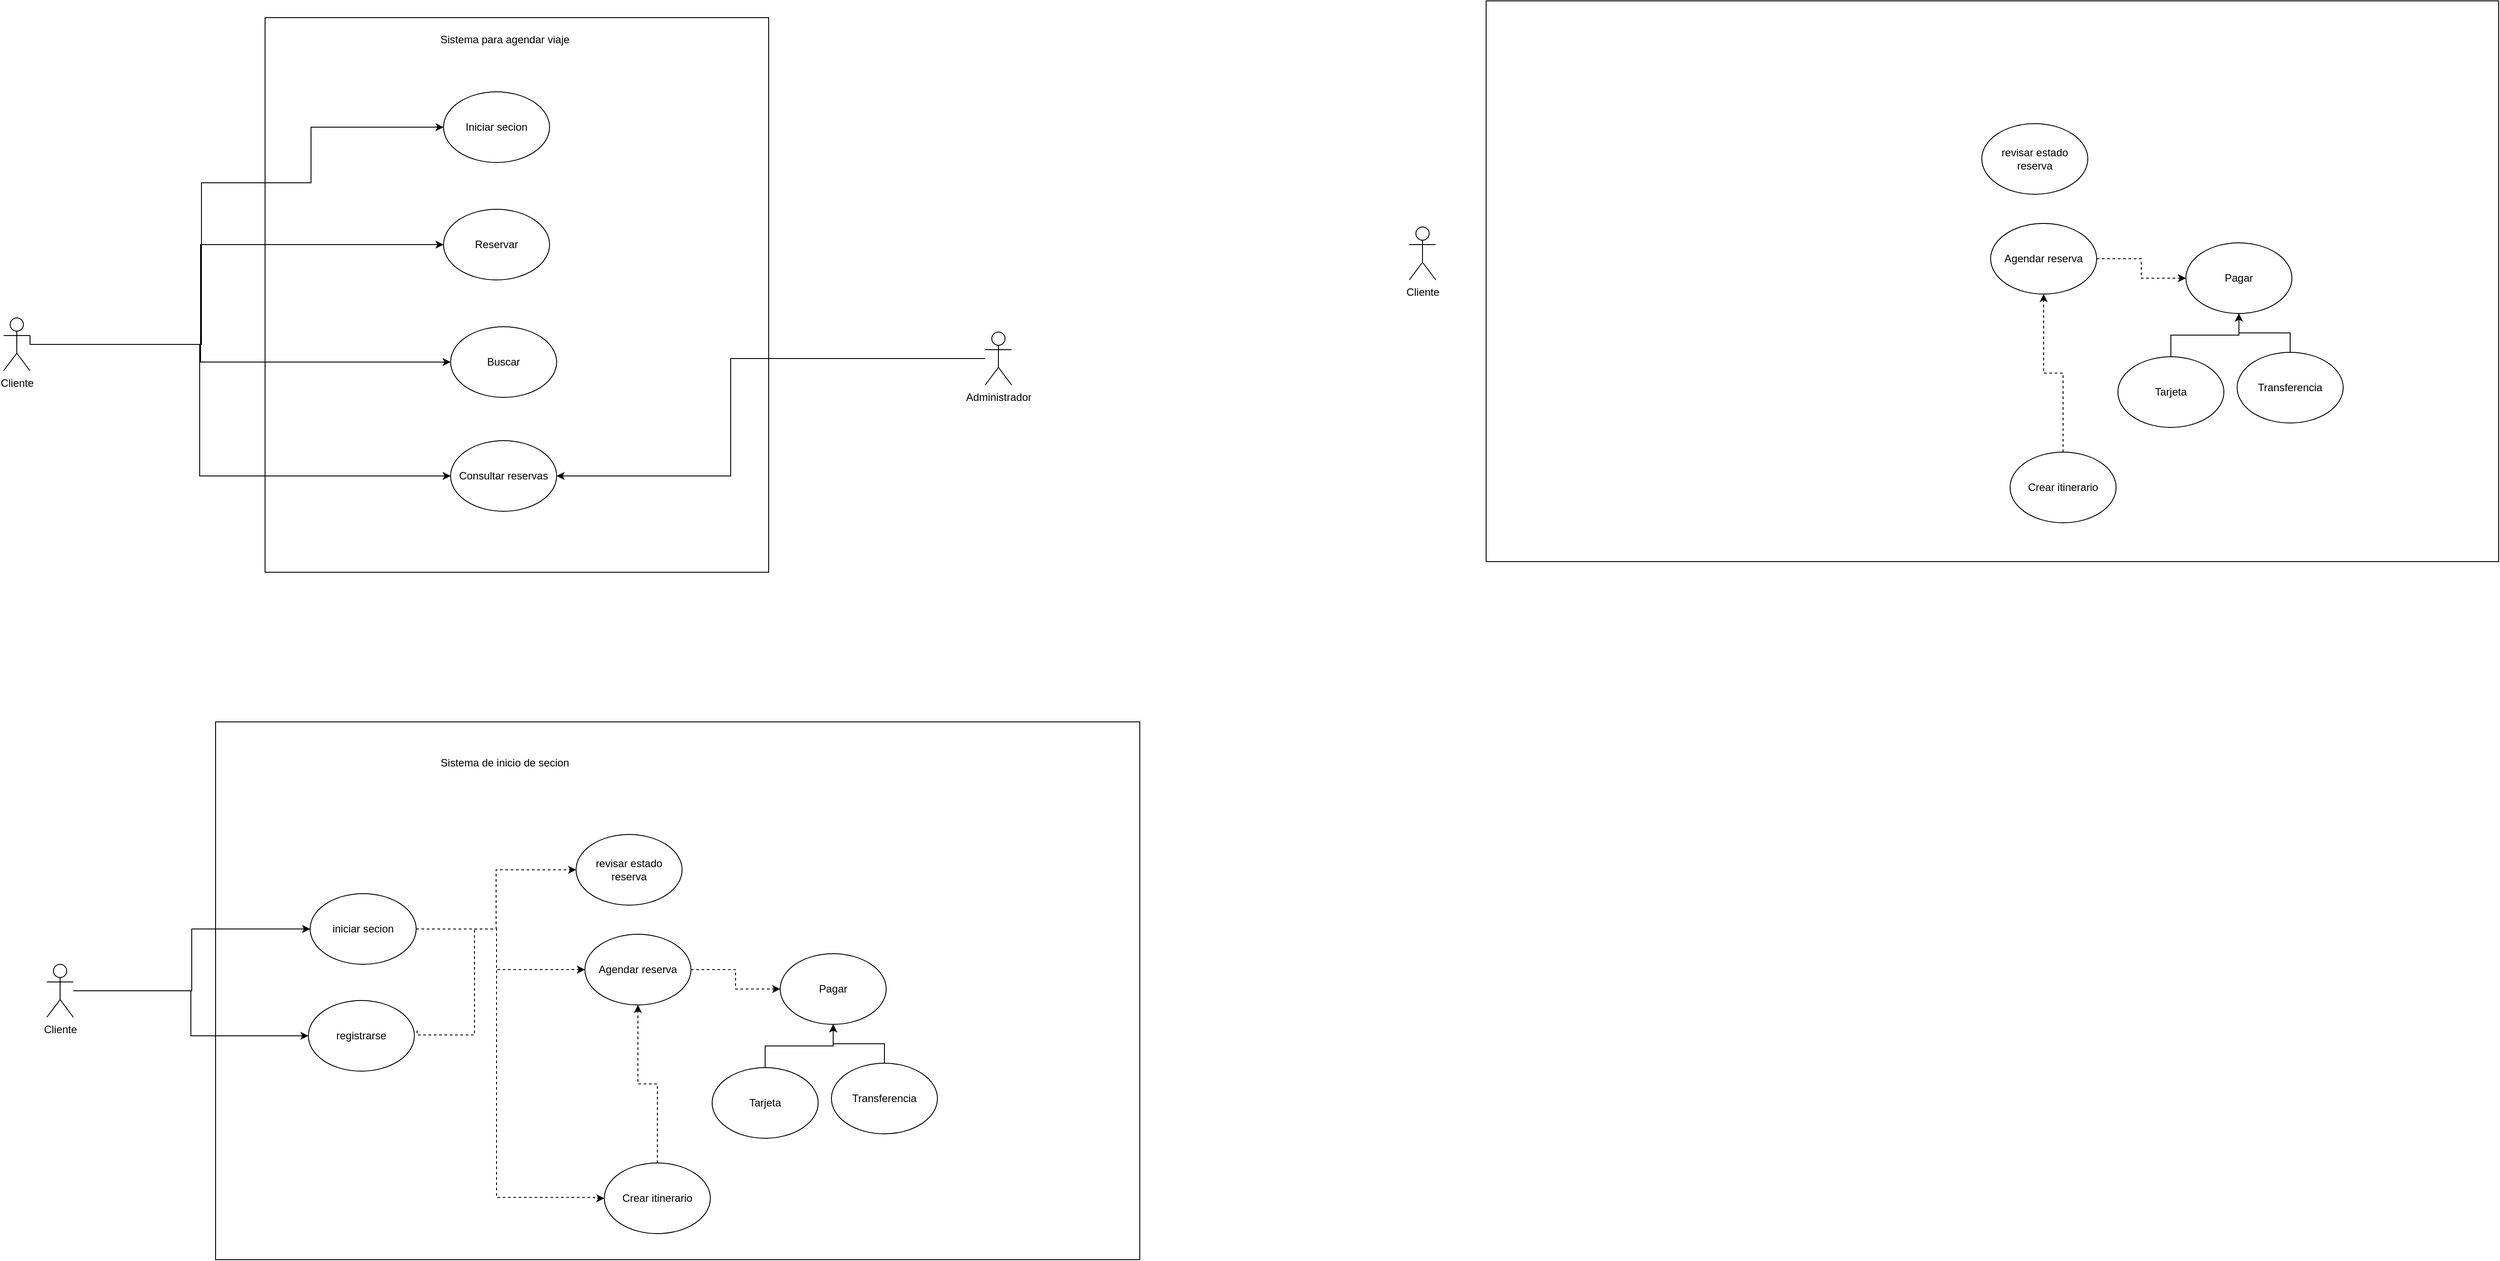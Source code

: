 <mxfile version="24.8.3">
  <diagram name="Página-1" id="wDbXHCgZsaRD1yD6ekFN">
    <mxGraphModel dx="2657" dy="1407" grid="0" gridSize="10" guides="1" tooltips="1" connect="1" arrows="1" fold="1" page="0" pageScale="1" pageWidth="827" pageHeight="1169" math="0" shadow="0">
      <root>
        <mxCell id="0" />
        <mxCell id="1" parent="0" />
        <mxCell id="U0KTLcIbXOTENBuNEpuO-1" value="" style="rounded=0;whiteSpace=wrap;html=1;" parent="1" vertex="1">
          <mxGeometry x="-178" y="-16" width="570" height="628" as="geometry" />
        </mxCell>
        <mxCell id="U0KTLcIbXOTENBuNEpuO-4" style="edgeStyle=orthogonalEdgeStyle;rounded=0;orthogonalLoop=1;jettySize=auto;html=1;exitX=1;exitY=0.333;exitDx=0;exitDy=0;exitPerimeter=0;" parent="1" source="U0KTLcIbXOTENBuNEpuO-2" target="U0KTLcIbXOTENBuNEpuO-3" edge="1">
          <mxGeometry relative="1" as="geometry">
            <Array as="points">
              <mxPoint x="-444" y="354" />
              <mxPoint x="-250" y="354" />
              <mxPoint x="-250" y="171" />
              <mxPoint x="-126" y="171" />
              <mxPoint x="-126" y="108" />
            </Array>
          </mxGeometry>
        </mxCell>
        <mxCell id="U0KTLcIbXOTENBuNEpuO-15" style="edgeStyle=orthogonalEdgeStyle;rounded=0;orthogonalLoop=1;jettySize=auto;html=1;entryX=0;entryY=0.5;entryDx=0;entryDy=0;" parent="1" source="U0KTLcIbXOTENBuNEpuO-2" target="U0KTLcIbXOTENBuNEpuO-5" edge="1">
          <mxGeometry relative="1" as="geometry">
            <Array as="points">
              <mxPoint x="-251" y="354" />
              <mxPoint x="-251" y="241" />
            </Array>
          </mxGeometry>
        </mxCell>
        <mxCell id="U0KTLcIbXOTENBuNEpuO-16" style="edgeStyle=orthogonalEdgeStyle;rounded=0;orthogonalLoop=1;jettySize=auto;html=1;entryX=0;entryY=0.5;entryDx=0;entryDy=0;" parent="1" source="U0KTLcIbXOTENBuNEpuO-2" target="U0KTLcIbXOTENBuNEpuO-6" edge="1">
          <mxGeometry relative="1" as="geometry">
            <Array as="points">
              <mxPoint x="-251" y="354" />
              <mxPoint x="-251" y="374" />
            </Array>
          </mxGeometry>
        </mxCell>
        <mxCell id="U0KTLcIbXOTENBuNEpuO-17" style="edgeStyle=orthogonalEdgeStyle;rounded=0;orthogonalLoop=1;jettySize=auto;html=1;entryX=0;entryY=0.5;entryDx=0;entryDy=0;" parent="1" source="U0KTLcIbXOTENBuNEpuO-2" target="U0KTLcIbXOTENBuNEpuO-7" edge="1">
          <mxGeometry relative="1" as="geometry">
            <Array as="points">
              <mxPoint x="-252" y="354" />
              <mxPoint x="-252" y="503" />
            </Array>
          </mxGeometry>
        </mxCell>
        <mxCell id="U0KTLcIbXOTENBuNEpuO-2" value="Cliente" style="shape=umlActor;verticalLabelPosition=bottom;verticalAlign=top;html=1;outlineConnect=0;" parent="1" vertex="1">
          <mxGeometry x="-474" y="324" width="30" height="60" as="geometry" />
        </mxCell>
        <mxCell id="U0KTLcIbXOTENBuNEpuO-3" value="Iniciar secion" style="ellipse;whiteSpace=wrap;html=1;" parent="1" vertex="1">
          <mxGeometry x="24" y="68" width="120" height="80" as="geometry" />
        </mxCell>
        <mxCell id="U0KTLcIbXOTENBuNEpuO-5" value="Reservar" style="ellipse;whiteSpace=wrap;html=1;" parent="1" vertex="1">
          <mxGeometry x="24" y="201" width="120" height="80" as="geometry" />
        </mxCell>
        <mxCell id="U0KTLcIbXOTENBuNEpuO-6" value="Buscar" style="ellipse;whiteSpace=wrap;html=1;" parent="1" vertex="1">
          <mxGeometry x="32" y="334" width="120" height="80" as="geometry" />
        </mxCell>
        <mxCell id="U0KTLcIbXOTENBuNEpuO-7" value="Consultar reservas" style="ellipse;whiteSpace=wrap;html=1;" parent="1" vertex="1">
          <mxGeometry x="32" y="463" width="120" height="80" as="geometry" />
        </mxCell>
        <mxCell id="U0KTLcIbXOTENBuNEpuO-21" style="edgeStyle=orthogonalEdgeStyle;rounded=0;orthogonalLoop=1;jettySize=auto;html=1;entryX=1;entryY=0.5;entryDx=0;entryDy=0;" parent="1" source="U0KTLcIbXOTENBuNEpuO-9" target="U0KTLcIbXOTENBuNEpuO-7" edge="1">
          <mxGeometry relative="1" as="geometry">
            <Array as="points">
              <mxPoint x="349" y="370" />
              <mxPoint x="349" y="503" />
            </Array>
          </mxGeometry>
        </mxCell>
        <mxCell id="U0KTLcIbXOTENBuNEpuO-9" value="Administrador" style="shape=umlActor;verticalLabelPosition=bottom;verticalAlign=top;html=1;outlineConnect=0;" parent="1" vertex="1">
          <mxGeometry x="637" y="340" width="30" height="60" as="geometry" />
        </mxCell>
        <mxCell id="U0KTLcIbXOTENBuNEpuO-20" value="Sistema para agendar viaje" style="text;html=1;align=center;verticalAlign=middle;resizable=0;points=[];autosize=1;strokeColor=none;fillColor=none;" parent="1" vertex="1">
          <mxGeometry x="10.5" y="-4" width="164" height="26" as="geometry" />
        </mxCell>
        <mxCell id="U0KTLcIbXOTENBuNEpuO-23" value="" style="rounded=0;whiteSpace=wrap;html=1;" parent="1" vertex="1">
          <mxGeometry x="-234" y="781.5" width="1046" height="609" as="geometry" />
        </mxCell>
        <mxCell id="U0KTLcIbXOTENBuNEpuO-24" value="Sistema de inicio de secion" style="text;html=1;align=center;verticalAlign=middle;resizable=0;points=[];autosize=1;strokeColor=none;fillColor=none;" parent="1" vertex="1">
          <mxGeometry x="11" y="815" width="163" height="26" as="geometry" />
        </mxCell>
        <mxCell id="U0KTLcIbXOTENBuNEpuO-30" style="edgeStyle=orthogonalEdgeStyle;rounded=0;orthogonalLoop=1;jettySize=auto;html=1;entryX=0;entryY=0.5;entryDx=0;entryDy=0;" parent="1" source="U0KTLcIbXOTENBuNEpuO-25" target="U0KTLcIbXOTENBuNEpuO-26" edge="1">
          <mxGeometry relative="1" as="geometry" />
        </mxCell>
        <mxCell id="U0KTLcIbXOTENBuNEpuO-31" style="edgeStyle=orthogonalEdgeStyle;rounded=0;orthogonalLoop=1;jettySize=auto;html=1;" parent="1" source="U0KTLcIbXOTENBuNEpuO-25" target="U0KTLcIbXOTENBuNEpuO-27" edge="1">
          <mxGeometry relative="1" as="geometry" />
        </mxCell>
        <mxCell id="U0KTLcIbXOTENBuNEpuO-25" value="Cliente" style="shape=umlActor;verticalLabelPosition=bottom;verticalAlign=top;html=1;outlineConnect=0;" parent="1" vertex="1">
          <mxGeometry x="-425" y="1056" width="30" height="60" as="geometry" />
        </mxCell>
        <mxCell id="U0KTLcIbXOTENBuNEpuO-32" style="edgeStyle=orthogonalEdgeStyle;rounded=0;orthogonalLoop=1;jettySize=auto;html=1;entryX=0;entryY=0.5;entryDx=0;entryDy=0;dashed=1;" parent="1" source="U0KTLcIbXOTENBuNEpuO-26" target="U0KTLcIbXOTENBuNEpuO-29" edge="1">
          <mxGeometry relative="1" as="geometry" />
        </mxCell>
        <mxCell id="U0KTLcIbXOTENBuNEpuO-34" style="edgeStyle=orthogonalEdgeStyle;rounded=0;orthogonalLoop=1;jettySize=auto;html=1;dashed=1;" parent="1" source="U0KTLcIbXOTENBuNEpuO-26" target="U0KTLcIbXOTENBuNEpuO-33" edge="1">
          <mxGeometry relative="1" as="geometry">
            <Array as="points">
              <mxPoint x="84" y="1016" />
              <mxPoint x="84" y="1062" />
            </Array>
          </mxGeometry>
        </mxCell>
        <mxCell id="U0KTLcIbXOTENBuNEpuO-43" style="edgeStyle=orthogonalEdgeStyle;rounded=0;orthogonalLoop=1;jettySize=auto;html=1;entryX=0;entryY=0.5;entryDx=0;entryDy=0;dashed=1;" parent="1" source="U0KTLcIbXOTENBuNEpuO-26" target="U0KTLcIbXOTENBuNEpuO-42" edge="1">
          <mxGeometry relative="1" as="geometry">
            <Array as="points">
              <mxPoint x="84" y="1016" />
              <mxPoint x="84" y="1320" />
              <mxPoint x="195" y="1320" />
            </Array>
          </mxGeometry>
        </mxCell>
        <mxCell id="U0KTLcIbXOTENBuNEpuO-26" value="iniciar secion" style="ellipse;whiteSpace=wrap;html=1;" parent="1" vertex="1">
          <mxGeometry x="-127" y="976" width="120" height="80" as="geometry" />
        </mxCell>
        <mxCell id="U0KTLcIbXOTENBuNEpuO-41" style="edgeStyle=orthogonalEdgeStyle;rounded=0;orthogonalLoop=1;jettySize=auto;html=1;endArrow=none;endFill=0;dashed=1;exitX=1.025;exitY=0.425;exitDx=0;exitDy=0;exitPerimeter=0;" parent="1" source="U0KTLcIbXOTENBuNEpuO-27" edge="1">
          <mxGeometry relative="1" as="geometry">
            <mxPoint x="58" y="1016" as="targetPoint" />
            <mxPoint x="-35" y="1136" as="sourcePoint" />
            <Array as="points">
              <mxPoint x="-6" y="1136" />
              <mxPoint x="59" y="1136" />
            </Array>
          </mxGeometry>
        </mxCell>
        <mxCell id="U0KTLcIbXOTENBuNEpuO-27" value="registrarse" style="ellipse;whiteSpace=wrap;html=1;" parent="1" vertex="1">
          <mxGeometry x="-129" y="1097" width="120" height="80" as="geometry" />
        </mxCell>
        <mxCell id="U0KTLcIbXOTENBuNEpuO-29" value="revisar estado reserva" style="ellipse;whiteSpace=wrap;html=1;" parent="1" vertex="1">
          <mxGeometry x="174" y="909" width="120" height="80" as="geometry" />
        </mxCell>
        <mxCell id="U0KTLcIbXOTENBuNEpuO-36" style="edgeStyle=orthogonalEdgeStyle;rounded=0;orthogonalLoop=1;jettySize=auto;html=1;entryX=0;entryY=0.5;entryDx=0;entryDy=0;dashed=1;" parent="1" source="U0KTLcIbXOTENBuNEpuO-33" target="U0KTLcIbXOTENBuNEpuO-35" edge="1">
          <mxGeometry relative="1" as="geometry" />
        </mxCell>
        <mxCell id="U0KTLcIbXOTENBuNEpuO-33" value="Agendar reserva" style="ellipse;whiteSpace=wrap;html=1;" parent="1" vertex="1">
          <mxGeometry x="184" y="1022" width="120" height="80" as="geometry" />
        </mxCell>
        <mxCell id="U0KTLcIbXOTENBuNEpuO-35" value="Pagar" style="ellipse;whiteSpace=wrap;html=1;" parent="1" vertex="1">
          <mxGeometry x="405" y="1044" width="120" height="80" as="geometry" />
        </mxCell>
        <mxCell id="U0KTLcIbXOTENBuNEpuO-39" style="edgeStyle=orthogonalEdgeStyle;rounded=0;orthogonalLoop=1;jettySize=auto;html=1;" parent="1" source="U0KTLcIbXOTENBuNEpuO-37" target="U0KTLcIbXOTENBuNEpuO-35" edge="1">
          <mxGeometry relative="1" as="geometry" />
        </mxCell>
        <mxCell id="U0KTLcIbXOTENBuNEpuO-37" value="Tarjeta" style="ellipse;whiteSpace=wrap;html=1;" parent="1" vertex="1">
          <mxGeometry x="328" y="1173" width="120" height="80" as="geometry" />
        </mxCell>
        <mxCell id="U0KTLcIbXOTENBuNEpuO-40" style="edgeStyle=orthogonalEdgeStyle;rounded=0;orthogonalLoop=1;jettySize=auto;html=1;entryX=0.5;entryY=1;entryDx=0;entryDy=0;" parent="1" source="U0KTLcIbXOTENBuNEpuO-38" target="U0KTLcIbXOTENBuNEpuO-35" edge="1">
          <mxGeometry relative="1" as="geometry" />
        </mxCell>
        <mxCell id="U0KTLcIbXOTENBuNEpuO-38" value="Transferencia" style="ellipse;whiteSpace=wrap;html=1;" parent="1" vertex="1">
          <mxGeometry x="463" y="1168" width="120" height="80" as="geometry" />
        </mxCell>
        <mxCell id="U0KTLcIbXOTENBuNEpuO-46" style="edgeStyle=orthogonalEdgeStyle;rounded=0;orthogonalLoop=1;jettySize=auto;html=1;entryX=0.5;entryY=1;entryDx=0;entryDy=0;dashed=1;" parent="1" source="U0KTLcIbXOTENBuNEpuO-42" target="U0KTLcIbXOTENBuNEpuO-33" edge="1">
          <mxGeometry relative="1" as="geometry" />
        </mxCell>
        <mxCell id="U0KTLcIbXOTENBuNEpuO-42" value="Crear itinerario" style="ellipse;whiteSpace=wrap;html=1;" parent="1" vertex="1">
          <mxGeometry x="206" y="1281" width="120" height="80" as="geometry" />
        </mxCell>
        <mxCell id="GpWR1uKTfw1w7US9zmOg-1" value="" style="rounded=0;whiteSpace=wrap;html=1;" vertex="1" parent="1">
          <mxGeometry x="1204" y="-35" width="1146" height="635" as="geometry" />
        </mxCell>
        <mxCell id="GpWR1uKTfw1w7US9zmOg-2" value="Cliente" style="shape=umlActor;verticalLabelPosition=bottom;verticalAlign=top;html=1;outlineConnect=0;" vertex="1" parent="1">
          <mxGeometry x="1117" y="221" width="30" height="60" as="geometry" />
        </mxCell>
        <mxCell id="GpWR1uKTfw1w7US9zmOg-6" value="revisar estado reserva" style="ellipse;whiteSpace=wrap;html=1;" vertex="1" parent="1">
          <mxGeometry x="1765" y="104" width="120" height="80" as="geometry" />
        </mxCell>
        <mxCell id="GpWR1uKTfw1w7US9zmOg-7" style="edgeStyle=orthogonalEdgeStyle;rounded=0;orthogonalLoop=1;jettySize=auto;html=1;entryX=0;entryY=0.5;entryDx=0;entryDy=0;dashed=1;" edge="1" parent="1" source="GpWR1uKTfw1w7US9zmOg-8" target="GpWR1uKTfw1w7US9zmOg-9">
          <mxGeometry relative="1" as="geometry" />
        </mxCell>
        <mxCell id="GpWR1uKTfw1w7US9zmOg-8" value="Agendar reserva" style="ellipse;whiteSpace=wrap;html=1;" vertex="1" parent="1">
          <mxGeometry x="1775" y="217" width="120" height="80" as="geometry" />
        </mxCell>
        <mxCell id="GpWR1uKTfw1w7US9zmOg-9" value="Pagar" style="ellipse;whiteSpace=wrap;html=1;" vertex="1" parent="1">
          <mxGeometry x="1996" y="239" width="120" height="80" as="geometry" />
        </mxCell>
        <mxCell id="GpWR1uKTfw1w7US9zmOg-10" style="edgeStyle=orthogonalEdgeStyle;rounded=0;orthogonalLoop=1;jettySize=auto;html=1;" edge="1" parent="1" source="GpWR1uKTfw1w7US9zmOg-11" target="GpWR1uKTfw1w7US9zmOg-9">
          <mxGeometry relative="1" as="geometry" />
        </mxCell>
        <mxCell id="GpWR1uKTfw1w7US9zmOg-11" value="Tarjeta" style="ellipse;whiteSpace=wrap;html=1;" vertex="1" parent="1">
          <mxGeometry x="1919" y="368" width="120" height="80" as="geometry" />
        </mxCell>
        <mxCell id="GpWR1uKTfw1w7US9zmOg-12" style="edgeStyle=orthogonalEdgeStyle;rounded=0;orthogonalLoop=1;jettySize=auto;html=1;entryX=0.5;entryY=1;entryDx=0;entryDy=0;" edge="1" parent="1" source="GpWR1uKTfw1w7US9zmOg-13" target="GpWR1uKTfw1w7US9zmOg-9">
          <mxGeometry relative="1" as="geometry" />
        </mxCell>
        <mxCell id="GpWR1uKTfw1w7US9zmOg-13" value="Transferencia" style="ellipse;whiteSpace=wrap;html=1;" vertex="1" parent="1">
          <mxGeometry x="2054" y="363" width="120" height="80" as="geometry" />
        </mxCell>
        <mxCell id="GpWR1uKTfw1w7US9zmOg-14" style="edgeStyle=orthogonalEdgeStyle;rounded=0;orthogonalLoop=1;jettySize=auto;html=1;entryX=0.5;entryY=1;entryDx=0;entryDy=0;dashed=1;" edge="1" parent="1" source="GpWR1uKTfw1w7US9zmOg-15" target="GpWR1uKTfw1w7US9zmOg-8">
          <mxGeometry relative="1" as="geometry" />
        </mxCell>
        <mxCell id="GpWR1uKTfw1w7US9zmOg-15" value="Crear itinerario" style="ellipse;whiteSpace=wrap;html=1;" vertex="1" parent="1">
          <mxGeometry x="1797" y="476" width="120" height="80" as="geometry" />
        </mxCell>
      </root>
    </mxGraphModel>
  </diagram>
</mxfile>
